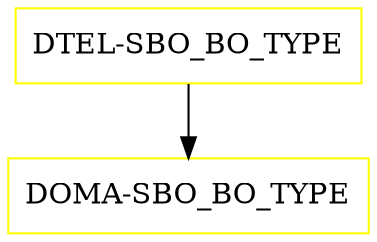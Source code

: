 digraph G {
  "DTEL-SBO_BO_TYPE" [shape=box,color=yellow];
  "DOMA-SBO_BO_TYPE" [shape=box,color=yellow,URL="./DOMA_SBO_BO_TYPE.html"];
  "DTEL-SBO_BO_TYPE" -> "DOMA-SBO_BO_TYPE";
}
